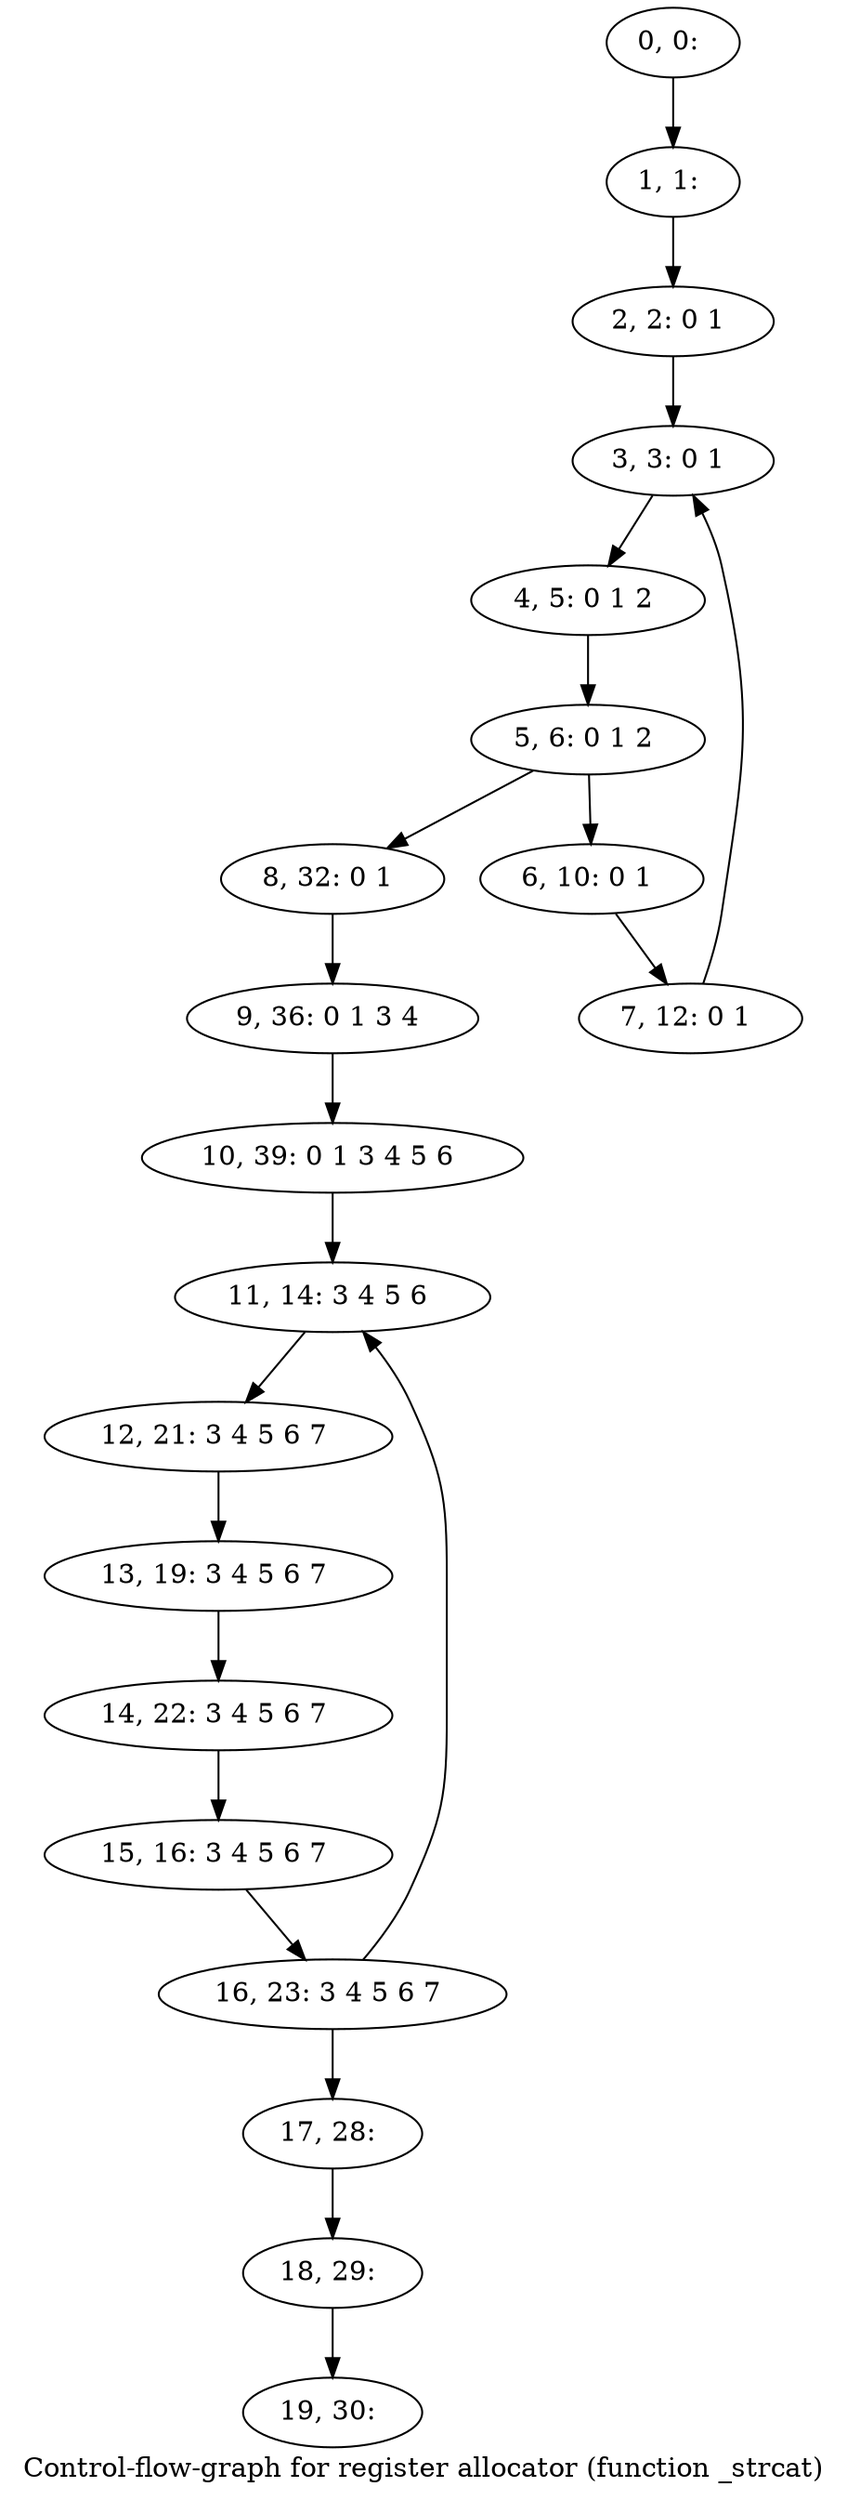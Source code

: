 digraph G {
graph [label="Control-flow-graph for register allocator (function _strcat)"]
0[label="0, 0: "];
1[label="1, 1: "];
2[label="2, 2: 0 1 "];
3[label="3, 3: 0 1 "];
4[label="4, 5: 0 1 2 "];
5[label="5, 6: 0 1 2 "];
6[label="6, 10: 0 1 "];
7[label="7, 12: 0 1 "];
8[label="8, 32: 0 1 "];
9[label="9, 36: 0 1 3 4 "];
10[label="10, 39: 0 1 3 4 5 6 "];
11[label="11, 14: 3 4 5 6 "];
12[label="12, 21: 3 4 5 6 7 "];
13[label="13, 19: 3 4 5 6 7 "];
14[label="14, 22: 3 4 5 6 7 "];
15[label="15, 16: 3 4 5 6 7 "];
16[label="16, 23: 3 4 5 6 7 "];
17[label="17, 28: "];
18[label="18, 29: "];
19[label="19, 30: "];
0->1 ;
1->2 ;
2->3 ;
3->4 ;
4->5 ;
5->6 ;
5->8 ;
6->7 ;
7->3 ;
8->9 ;
9->10 ;
10->11 ;
11->12 ;
12->13 ;
13->14 ;
14->15 ;
15->16 ;
16->17 ;
16->11 ;
17->18 ;
18->19 ;
}
